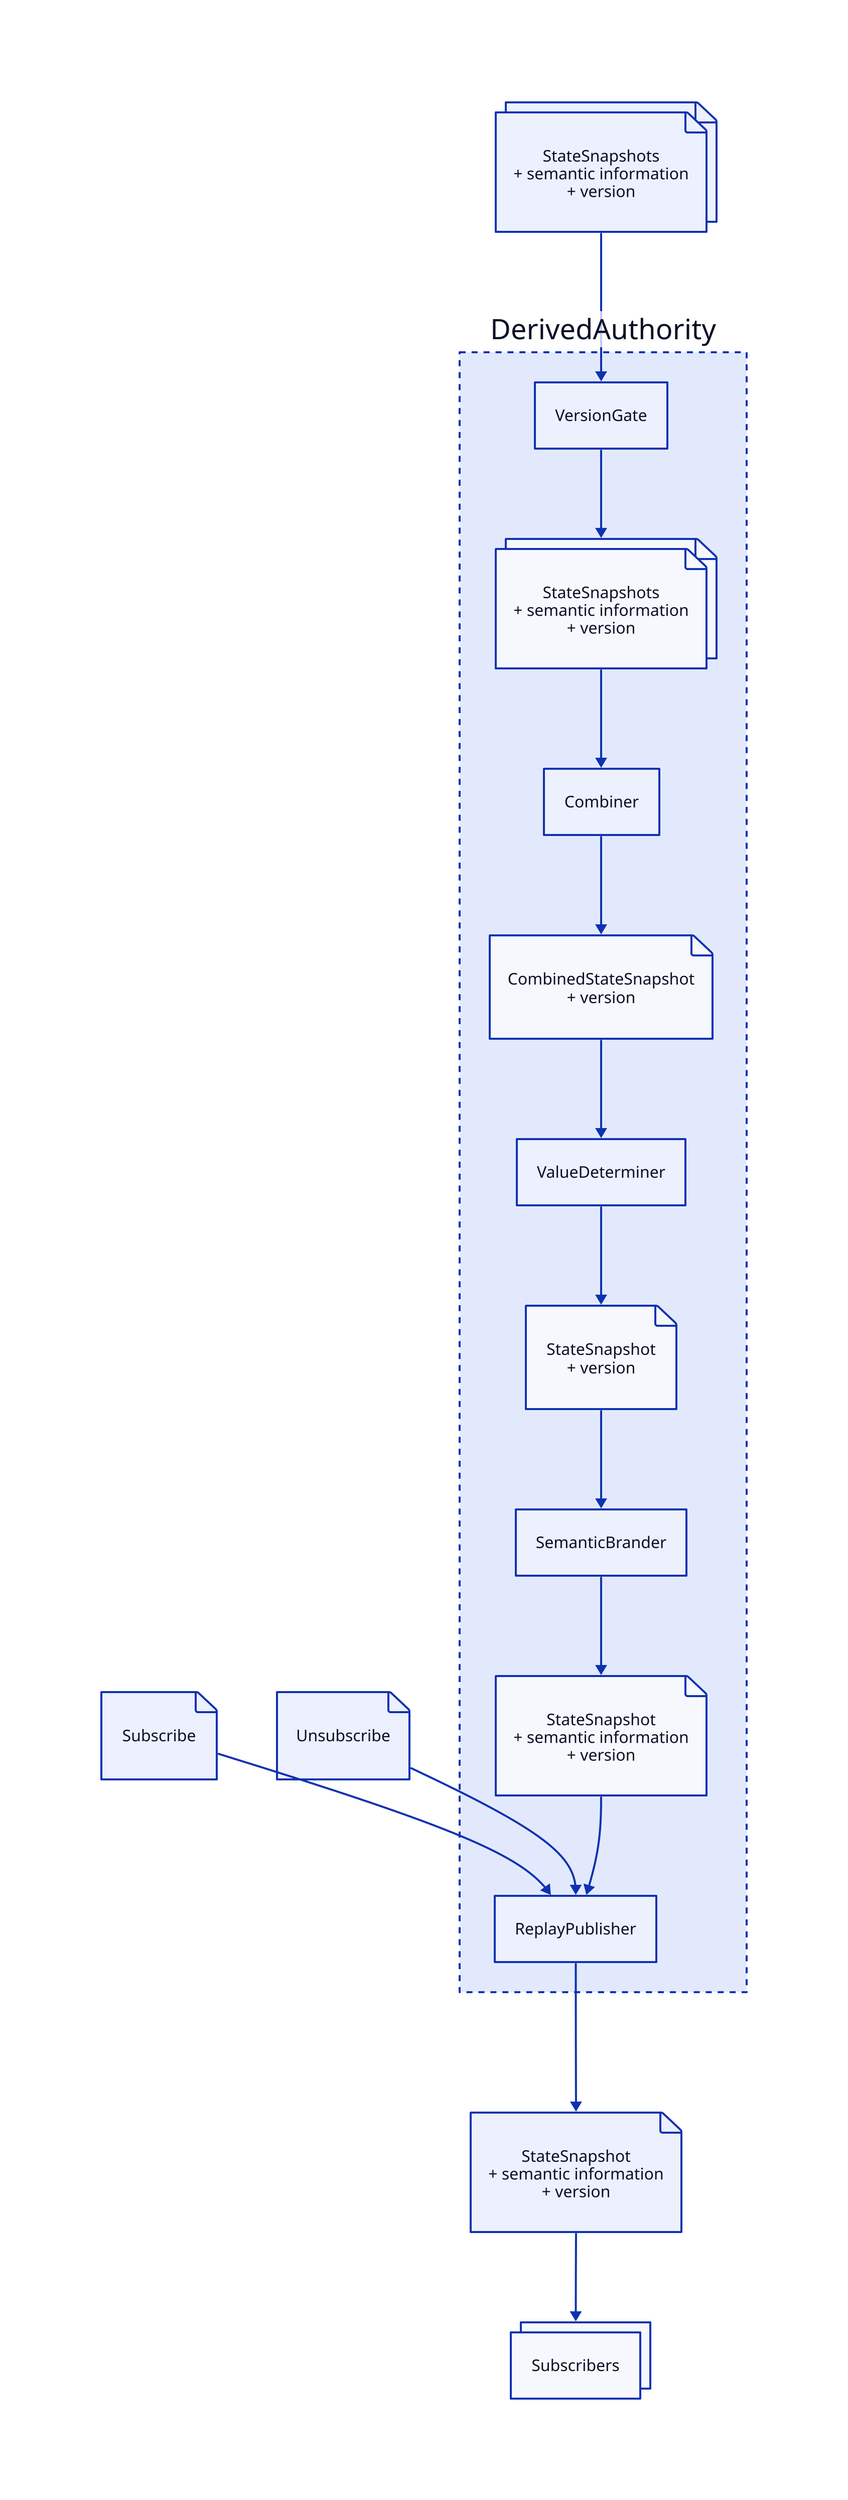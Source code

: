 classes: {
  composition: {
    style.stroke-dash: 3
  }
}

# Input messages
StateSnapshots: StateSnapshots\n+ semantic information\n+ version {
  shape: page
  style.multiple: true
}
StateSnapshots -> DerivedAuthority.VersionGate
Subscribe: {
  shape: page
}
Subscribe -> DerivedAuthority.ReplayPublisher
Unsubscribe: {
  shape: page
}
Unsubscribe -> DerivedAuthority.ReplayPublisher

# Main actor
DerivedAuthority: {
  class: composition

  # Internal actors
  Combiner
  ReplayPublisher
  SemanticBrander
  ValueDeterminer
  VersionGate

  CombinedStateSnapshot: CombinedStateSnapshot\n+ version {
    shape: page
  }
  Combiner -> CombinedStateSnapshot -> ValueDeterminer
  StateSnapshotWithMetaData: StateSnapshot\n+ semantic information\n+ version {
    shape: page
  }
  SemanticBrander -> StateSnapshotWithMetaData -> ReplayPublisher
  StateSnapshot: StateSnapshot\n+ version {
    shape: page
  }
  ValueDeterminer -> StateSnapshot -> SemanticBrander
  StateSnapshots: StateSnapshots\n+ semantic information\n+ version {
    shape: page
    style.multiple: true
  }
  VersionGate -> StateSnapshots -> Combiner
}

# Output messages
OutputStateSnapshot: StateSnapshot\n+ semantic information\n+ version {
  shape: page
}
DerivedAuthority.ReplayPublisher -> OutputStateSnapshot -> Subscribers

# Environment actors
Subscribers: {
  style.multiple: true
}
